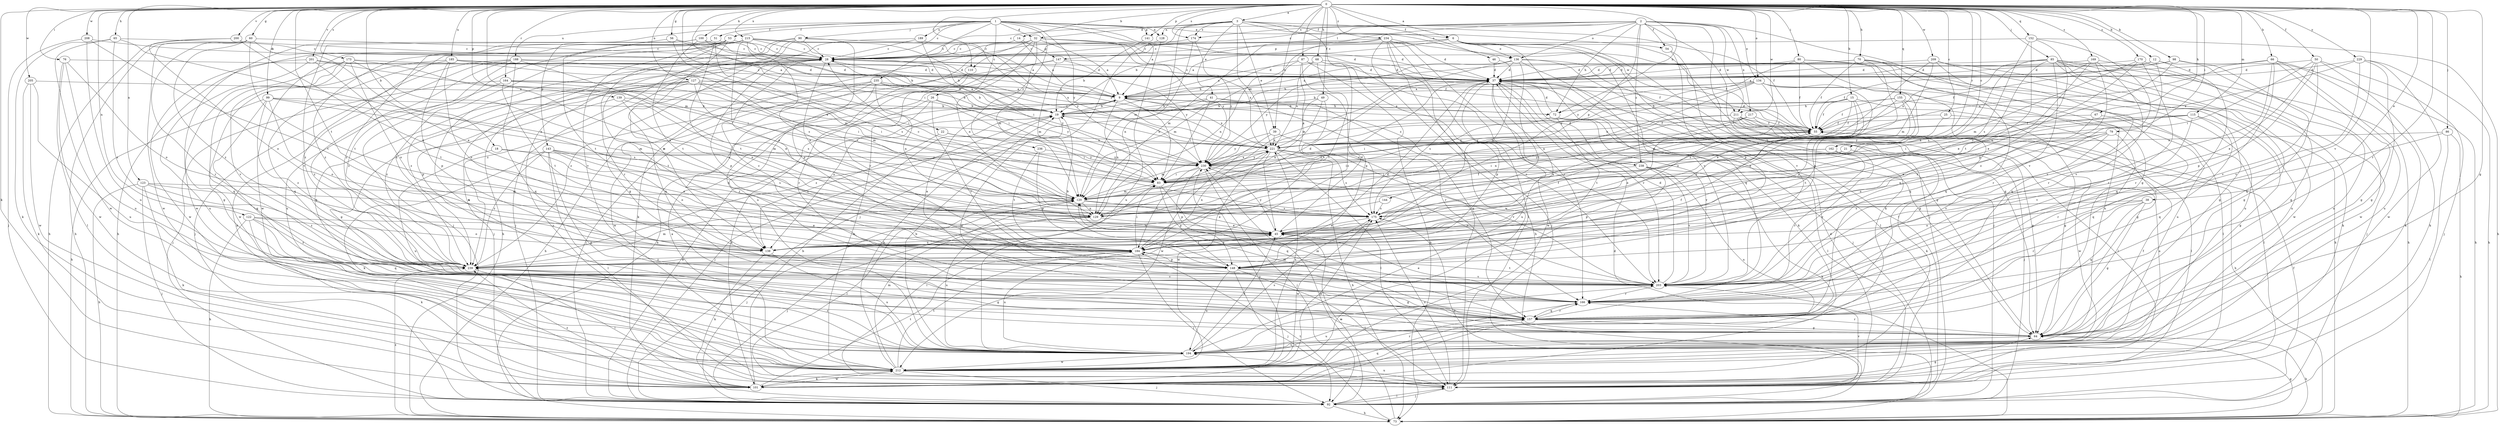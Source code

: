 strict digraph  {
0;
1;
2;
3;
6;
9;
12;
14;
15;
18;
19;
21;
22;
25;
26;
28;
32;
37;
38;
39;
41;
45;
46;
49;
50;
51;
53;
54;
55;
56;
60;
64;
65;
66;
67;
68;
70;
72;
73;
76;
79;
80;
83;
85;
86;
87;
90;
92;
98;
99;
100;
101;
110;
111;
115;
120;
122;
123;
127;
128;
129;
134;
136;
138;
139;
141;
143;
144;
147;
148;
152;
155;
157;
162;
164;
166;
169;
170;
173;
174;
175;
184;
185;
188;
189;
194;
200;
201;
203;
205;
208;
209;
211;
212;
215;
217;
221;
229;
230;
234;
235;
236;
238;
239;
0 -> 3  [label=a];
0 -> 6  [label=a];
0 -> 12  [label=b];
0 -> 14  [label=b];
0 -> 15  [label=b];
0 -> 18  [label=b];
0 -> 21  [label=c];
0 -> 22  [label=c];
0 -> 25  [label=c];
0 -> 38  [label=e];
0 -> 39  [label=e];
0 -> 46  [label=f];
0 -> 49  [label=f];
0 -> 50  [label=f];
0 -> 56  [label=g];
0 -> 60  [label=g];
0 -> 64  [label=g];
0 -> 65  [label=h];
0 -> 66  [label=h];
0 -> 67  [label=h];
0 -> 68  [label=h];
0 -> 70  [label=h];
0 -> 72  [label=h];
0 -> 76  [label=i];
0 -> 79  [label=i];
0 -> 80  [label=i];
0 -> 83  [label=i];
0 -> 85  [label=j];
0 -> 86  [label=j];
0 -> 87  [label=j];
0 -> 98  [label=k];
0 -> 99  [label=k];
0 -> 100  [label=k];
0 -> 101  [label=k];
0 -> 110  [label=l];
0 -> 115  [label=m];
0 -> 120  [label=m];
0 -> 122  [label=n];
0 -> 123  [label=n];
0 -> 127  [label=n];
0 -> 134  [label=o];
0 -> 139  [label=p];
0 -> 141  [label=p];
0 -> 152  [label=q];
0 -> 155  [label=q];
0 -> 162  [label=r];
0 -> 164  [label=r];
0 -> 166  [label=r];
0 -> 169  [label=s];
0 -> 170  [label=s];
0 -> 173  [label=s];
0 -> 174  [label=s];
0 -> 184  [label=t];
0 -> 185  [label=u];
0 -> 200  [label=v];
0 -> 201  [label=v];
0 -> 203  [label=v];
0 -> 205  [label=w];
0 -> 208  [label=w];
0 -> 209  [label=w];
0 -> 211  [label=w];
0 -> 215  [label=x];
0 -> 229  [label=y];
0 -> 234  [label=z];
1 -> 6  [label=a];
1 -> 9  [label=a];
1 -> 26  [label=c];
1 -> 28  [label=c];
1 -> 32  [label=d];
1 -> 51  [label=f];
1 -> 53  [label=f];
1 -> 90  [label=j];
1 -> 128  [label=n];
1 -> 141  [label=p];
1 -> 143  [label=p];
1 -> 188  [label=u];
1 -> 189  [label=u];
1 -> 211  [label=w];
1 -> 230  [label=y];
1 -> 235  [label=z];
1 -> 236  [label=z];
2 -> 19  [label=b];
2 -> 28  [label=c];
2 -> 54  [label=f];
2 -> 64  [label=g];
2 -> 72  [label=h];
2 -> 92  [label=j];
2 -> 101  [label=k];
2 -> 110  [label=l];
2 -> 128  [label=n];
2 -> 134  [label=o];
2 -> 136  [label=o];
2 -> 144  [label=p];
2 -> 174  [label=s];
2 -> 211  [label=w];
2 -> 217  [label=x];
2 -> 238  [label=z];
3 -> 28  [label=c];
3 -> 32  [label=d];
3 -> 39  [label=e];
3 -> 41  [label=e];
3 -> 54  [label=f];
3 -> 55  [label=f];
3 -> 92  [label=j];
3 -> 120  [label=m];
3 -> 136  [label=o];
3 -> 174  [label=s];
3 -> 203  [label=v];
3 -> 221  [label=x];
6 -> 9  [label=a];
6 -> 28  [label=c];
6 -> 64  [label=g];
6 -> 92  [label=j];
6 -> 111  [label=l];
6 -> 136  [label=o];
6 -> 147  [label=p];
6 -> 157  [label=q];
6 -> 203  [label=v];
9 -> 19  [label=b];
9 -> 72  [label=h];
9 -> 83  [label=i];
9 -> 129  [label=n];
9 -> 138  [label=o];
9 -> 221  [label=x];
9 -> 238  [label=z];
12 -> 37  [label=d];
12 -> 55  [label=f];
12 -> 157  [label=q];
12 -> 203  [label=v];
12 -> 212  [label=w];
14 -> 9  [label=a];
14 -> 28  [label=c];
14 -> 147  [label=p];
15 -> 19  [label=b];
15 -> 55  [label=f];
15 -> 64  [label=g];
15 -> 72  [label=h];
15 -> 83  [label=i];
15 -> 138  [label=o];
15 -> 175  [label=s];
18 -> 45  [label=e];
18 -> 194  [label=u];
18 -> 230  [label=y];
19 -> 55  [label=f];
19 -> 64  [label=g];
19 -> 92  [label=j];
21 -> 83  [label=i];
21 -> 203  [label=v];
21 -> 230  [label=y];
22 -> 83  [label=i];
22 -> 138  [label=o];
22 -> 221  [label=x];
25 -> 55  [label=f];
25 -> 64  [label=g];
25 -> 184  [label=t];
26 -> 19  [label=b];
26 -> 101  [label=k];
26 -> 203  [label=v];
26 -> 212  [label=w];
26 -> 230  [label=y];
28 -> 37  [label=d];
28 -> 55  [label=f];
28 -> 83  [label=i];
28 -> 92  [label=j];
28 -> 129  [label=n];
28 -> 148  [label=p];
28 -> 157  [label=q];
28 -> 239  [label=z];
32 -> 9  [label=a];
32 -> 28  [label=c];
32 -> 37  [label=d];
32 -> 101  [label=k];
32 -> 120  [label=m];
32 -> 129  [label=n];
32 -> 194  [label=u];
32 -> 203  [label=v];
32 -> 221  [label=x];
32 -> 230  [label=y];
37 -> 9  [label=a];
37 -> 28  [label=c];
37 -> 64  [label=g];
37 -> 92  [label=j];
37 -> 148  [label=p];
37 -> 175  [label=s];
37 -> 194  [label=u];
37 -> 203  [label=v];
37 -> 212  [label=w];
38 -> 64  [label=g];
38 -> 138  [label=o];
38 -> 157  [label=q];
38 -> 166  [label=r];
38 -> 175  [label=s];
39 -> 111  [label=l];
39 -> 212  [label=w];
39 -> 221  [label=x];
39 -> 230  [label=y];
41 -> 19  [label=b];
41 -> 83  [label=i];
41 -> 157  [label=q];
41 -> 166  [label=r];
41 -> 239  [label=z];
45 -> 37  [label=d];
45 -> 55  [label=f];
45 -> 138  [label=o];
45 -> 184  [label=t];
45 -> 230  [label=y];
46 -> 37  [label=d];
46 -> 184  [label=t];
49 -> 19  [label=b];
49 -> 129  [label=n];
49 -> 175  [label=s];
49 -> 221  [label=x];
50 -> 37  [label=d];
50 -> 45  [label=e];
50 -> 83  [label=i];
50 -> 92  [label=j];
50 -> 101  [label=k];
50 -> 148  [label=p];
50 -> 203  [label=v];
51 -> 28  [label=c];
51 -> 175  [label=s];
51 -> 184  [label=t];
51 -> 212  [label=w];
51 -> 239  [label=z];
53 -> 28  [label=c];
53 -> 92  [label=j];
53 -> 138  [label=o];
53 -> 166  [label=r];
53 -> 203  [label=v];
53 -> 239  [label=z];
54 -> 148  [label=p];
54 -> 203  [label=v];
55 -> 9  [label=a];
55 -> 37  [label=d];
55 -> 212  [label=w];
55 -> 221  [label=x];
56 -> 9  [label=a];
56 -> 28  [label=c];
56 -> 120  [label=m];
56 -> 184  [label=t];
60 -> 28  [label=c];
60 -> 45  [label=e];
60 -> 73  [label=h];
60 -> 166  [label=r];
60 -> 184  [label=t];
60 -> 212  [label=w];
60 -> 239  [label=z];
64 -> 73  [label=h];
64 -> 166  [label=r];
64 -> 194  [label=u];
65 -> 28  [label=c];
65 -> 101  [label=k];
65 -> 129  [label=n];
65 -> 212  [label=w];
65 -> 239  [label=z];
66 -> 37  [label=d];
66 -> 64  [label=g];
66 -> 73  [label=h];
66 -> 166  [label=r];
66 -> 194  [label=u];
66 -> 203  [label=v];
66 -> 221  [label=x];
67 -> 45  [label=e];
67 -> 55  [label=f];
67 -> 157  [label=q];
68 -> 9  [label=a];
68 -> 37  [label=d];
68 -> 184  [label=t];
68 -> 203  [label=v];
68 -> 221  [label=x];
68 -> 239  [label=z];
70 -> 9  [label=a];
70 -> 19  [label=b];
70 -> 37  [label=d];
70 -> 55  [label=f];
70 -> 73  [label=h];
70 -> 129  [label=n];
70 -> 157  [label=q];
70 -> 194  [label=u];
72 -> 9  [label=a];
72 -> 37  [label=d];
72 -> 83  [label=i];
72 -> 111  [label=l];
72 -> 184  [label=t];
72 -> 203  [label=v];
73 -> 37  [label=d];
73 -> 64  [label=g];
73 -> 184  [label=t];
73 -> 230  [label=y];
73 -> 239  [label=z];
76 -> 37  [label=d];
76 -> 111  [label=l];
76 -> 138  [label=o];
76 -> 194  [label=u];
76 -> 212  [label=w];
79 -> 45  [label=e];
79 -> 138  [label=o];
79 -> 166  [label=r];
79 -> 175  [label=s];
79 -> 203  [label=v];
79 -> 221  [label=x];
80 -> 37  [label=d];
80 -> 55  [label=f];
80 -> 148  [label=p];
80 -> 157  [label=q];
80 -> 194  [label=u];
80 -> 230  [label=y];
83 -> 120  [label=m];
83 -> 148  [label=p];
83 -> 157  [label=q];
85 -> 37  [label=d];
85 -> 45  [label=e];
85 -> 64  [label=g];
85 -> 73  [label=h];
85 -> 92  [label=j];
85 -> 101  [label=k];
85 -> 166  [label=r];
85 -> 175  [label=s];
85 -> 212  [label=w];
85 -> 221  [label=x];
86 -> 73  [label=h];
86 -> 111  [label=l];
86 -> 138  [label=o];
86 -> 221  [label=x];
87 -> 19  [label=b];
87 -> 37  [label=d];
87 -> 73  [label=h];
87 -> 120  [label=m];
87 -> 148  [label=p];
87 -> 184  [label=t];
90 -> 28  [label=c];
90 -> 64  [label=g];
90 -> 73  [label=h];
90 -> 92  [label=j];
90 -> 148  [label=p];
90 -> 221  [label=x];
90 -> 239  [label=z];
92 -> 19  [label=b];
92 -> 45  [label=e];
92 -> 55  [label=f];
92 -> 73  [label=h];
92 -> 111  [label=l];
92 -> 175  [label=s];
98 -> 9  [label=a];
98 -> 37  [label=d];
98 -> 101  [label=k];
98 -> 129  [label=n];
98 -> 157  [label=q];
99 -> 19  [label=b];
99 -> 73  [label=h];
99 -> 120  [label=m];
99 -> 138  [label=o];
99 -> 157  [label=q];
99 -> 175  [label=s];
99 -> 239  [label=z];
100 -> 19  [label=b];
100 -> 28  [label=c];
100 -> 55  [label=f];
100 -> 184  [label=t];
100 -> 212  [label=w];
100 -> 239  [label=z];
101 -> 19  [label=b];
101 -> 64  [label=g];
101 -> 157  [label=q];
101 -> 184  [label=t];
101 -> 212  [label=w];
101 -> 230  [label=y];
101 -> 239  [label=z];
110 -> 138  [label=o];
110 -> 166  [label=r];
111 -> 28  [label=c];
111 -> 37  [label=d];
111 -> 83  [label=i];
111 -> 92  [label=j];
111 -> 175  [label=s];
111 -> 194  [label=u];
111 -> 203  [label=v];
115 -> 55  [label=f];
115 -> 64  [label=g];
115 -> 83  [label=i];
115 -> 157  [label=q];
115 -> 203  [label=v];
115 -> 230  [label=y];
120 -> 28  [label=c];
120 -> 45  [label=e];
120 -> 92  [label=j];
120 -> 111  [label=l];
120 -> 129  [label=n];
120 -> 175  [label=s];
122 -> 45  [label=e];
122 -> 73  [label=h];
122 -> 101  [label=k];
122 -> 138  [label=o];
122 -> 157  [label=q];
122 -> 239  [label=z];
123 -> 73  [label=h];
123 -> 92  [label=j];
123 -> 101  [label=k];
123 -> 120  [label=m];
123 -> 129  [label=n];
123 -> 239  [label=z];
127 -> 9  [label=a];
127 -> 19  [label=b];
127 -> 83  [label=i];
127 -> 120  [label=m];
127 -> 148  [label=p];
127 -> 157  [label=q];
127 -> 175  [label=s];
127 -> 184  [label=t];
127 -> 239  [label=z];
128 -> 28  [label=c];
128 -> 194  [label=u];
129 -> 37  [label=d];
129 -> 45  [label=e];
129 -> 55  [label=f];
129 -> 92  [label=j];
129 -> 194  [label=u];
134 -> 9  [label=a];
134 -> 19  [label=b];
134 -> 45  [label=e];
134 -> 111  [label=l];
134 -> 120  [label=m];
134 -> 129  [label=n];
134 -> 138  [label=o];
134 -> 194  [label=u];
134 -> 230  [label=y];
136 -> 37  [label=d];
136 -> 64  [label=g];
136 -> 101  [label=k];
136 -> 111  [label=l];
136 -> 120  [label=m];
136 -> 184  [label=t];
136 -> 230  [label=y];
138 -> 101  [label=k];
138 -> 194  [label=u];
139 -> 19  [label=b];
139 -> 64  [label=g];
139 -> 120  [label=m];
139 -> 129  [label=n];
141 -> 19  [label=b];
143 -> 64  [label=g];
143 -> 101  [label=k];
143 -> 111  [label=l];
143 -> 129  [label=n];
143 -> 138  [label=o];
143 -> 175  [label=s];
143 -> 230  [label=y];
143 -> 239  [label=z];
144 -> 138  [label=o];
144 -> 175  [label=s];
147 -> 37  [label=d];
147 -> 73  [label=h];
147 -> 120  [label=m];
147 -> 230  [label=y];
147 -> 239  [label=z];
148 -> 19  [label=b];
148 -> 28  [label=c];
148 -> 64  [label=g];
148 -> 92  [label=j];
148 -> 111  [label=l];
148 -> 194  [label=u];
148 -> 203  [label=v];
152 -> 28  [label=c];
152 -> 73  [label=h];
152 -> 148  [label=p];
152 -> 175  [label=s];
152 -> 184  [label=t];
152 -> 203  [label=v];
155 -> 19  [label=b];
155 -> 45  [label=e];
155 -> 55  [label=f];
155 -> 111  [label=l];
155 -> 120  [label=m];
155 -> 138  [label=o];
157 -> 64  [label=g];
157 -> 120  [label=m];
157 -> 166  [label=r];
157 -> 194  [label=u];
162 -> 83  [label=i];
162 -> 166  [label=r];
162 -> 194  [label=u];
162 -> 230  [label=y];
164 -> 9  [label=a];
164 -> 83  [label=i];
164 -> 92  [label=j];
164 -> 184  [label=t];
164 -> 221  [label=x];
164 -> 239  [label=z];
166 -> 45  [label=e];
166 -> 120  [label=m];
166 -> 157  [label=q];
169 -> 37  [label=d];
169 -> 45  [label=e];
169 -> 55  [label=f];
169 -> 166  [label=r];
169 -> 194  [label=u];
169 -> 239  [label=z];
170 -> 37  [label=d];
170 -> 64  [label=g];
170 -> 120  [label=m];
170 -> 166  [label=r];
170 -> 175  [label=s];
173 -> 37  [label=d];
173 -> 45  [label=e];
173 -> 64  [label=g];
173 -> 138  [label=o];
173 -> 157  [label=q];
173 -> 175  [label=s];
173 -> 203  [label=v];
174 -> 28  [label=c];
174 -> 129  [label=n];
174 -> 230  [label=y];
175 -> 45  [label=e];
175 -> 212  [label=w];
184 -> 45  [label=e];
184 -> 83  [label=i];
184 -> 92  [label=j];
184 -> 148  [label=p];
184 -> 194  [label=u];
184 -> 221  [label=x];
184 -> 239  [label=z];
185 -> 19  [label=b];
185 -> 37  [label=d];
185 -> 83  [label=i];
185 -> 138  [label=o];
185 -> 148  [label=p];
185 -> 157  [label=q];
185 -> 212  [label=w];
188 -> 37  [label=d];
188 -> 45  [label=e];
188 -> 92  [label=j];
188 -> 101  [label=k];
188 -> 157  [label=q];
188 -> 175  [label=s];
188 -> 194  [label=u];
188 -> 239  [label=z];
189 -> 28  [label=c];
189 -> 83  [label=i];
189 -> 194  [label=u];
189 -> 230  [label=y];
194 -> 19  [label=b];
194 -> 45  [label=e];
194 -> 175  [label=s];
194 -> 203  [label=v];
194 -> 212  [label=w];
194 -> 239  [label=z];
200 -> 28  [label=c];
200 -> 45  [label=e];
200 -> 73  [label=h];
200 -> 138  [label=o];
201 -> 37  [label=d];
201 -> 83  [label=i];
201 -> 184  [label=t];
201 -> 194  [label=u];
201 -> 212  [label=w];
203 -> 9  [label=a];
203 -> 37  [label=d];
203 -> 166  [label=r];
203 -> 184  [label=t];
205 -> 9  [label=a];
205 -> 101  [label=k];
205 -> 194  [label=u];
205 -> 212  [label=w];
208 -> 28  [label=c];
208 -> 92  [label=j];
208 -> 184  [label=t];
208 -> 194  [label=u];
209 -> 37  [label=d];
209 -> 64  [label=g];
209 -> 83  [label=i];
209 -> 120  [label=m];
209 -> 157  [label=q];
209 -> 194  [label=u];
211 -> 55  [label=f];
211 -> 64  [label=g];
211 -> 73  [label=h];
211 -> 92  [label=j];
211 -> 101  [label=k];
211 -> 111  [label=l];
211 -> 221  [label=x];
211 -> 230  [label=y];
212 -> 9  [label=a];
212 -> 19  [label=b];
212 -> 55  [label=f];
212 -> 92  [label=j];
212 -> 101  [label=k];
212 -> 111  [label=l];
212 -> 120  [label=m];
212 -> 166  [label=r];
212 -> 175  [label=s];
212 -> 184  [label=t];
212 -> 221  [label=x];
215 -> 9  [label=a];
215 -> 19  [label=b];
215 -> 28  [label=c];
215 -> 37  [label=d];
215 -> 45  [label=e];
215 -> 73  [label=h];
215 -> 175  [label=s];
215 -> 203  [label=v];
215 -> 221  [label=x];
215 -> 239  [label=z];
217 -> 45  [label=e];
217 -> 55  [label=f];
217 -> 111  [label=l];
217 -> 129  [label=n];
217 -> 138  [label=o];
221 -> 19  [label=b];
221 -> 28  [label=c];
221 -> 45  [label=e];
221 -> 73  [label=h];
221 -> 111  [label=l];
221 -> 120  [label=m];
221 -> 175  [label=s];
221 -> 203  [label=v];
221 -> 212  [label=w];
221 -> 230  [label=y];
229 -> 37  [label=d];
229 -> 64  [label=g];
229 -> 73  [label=h];
229 -> 203  [label=v];
229 -> 212  [label=w];
229 -> 221  [label=x];
230 -> 83  [label=i];
230 -> 92  [label=j];
230 -> 148  [label=p];
230 -> 184  [label=t];
230 -> 203  [label=v];
230 -> 221  [label=x];
234 -> 28  [label=c];
234 -> 37  [label=d];
234 -> 55  [label=f];
234 -> 73  [label=h];
234 -> 92  [label=j];
234 -> 111  [label=l];
234 -> 120  [label=m];
234 -> 129  [label=n];
234 -> 166  [label=r];
234 -> 212  [label=w];
235 -> 9  [label=a];
235 -> 19  [label=b];
235 -> 73  [label=h];
235 -> 92  [label=j];
235 -> 129  [label=n];
235 -> 166  [label=r];
235 -> 212  [label=w];
235 -> 230  [label=y];
236 -> 148  [label=p];
236 -> 184  [label=t];
236 -> 230  [label=y];
238 -> 37  [label=d];
238 -> 83  [label=i];
238 -> 101  [label=k];
238 -> 148  [label=p];
238 -> 194  [label=u];
238 -> 203  [label=v];
239 -> 37  [label=d];
239 -> 55  [label=f];
239 -> 64  [label=g];
239 -> 111  [label=l];
239 -> 120  [label=m];
239 -> 203  [label=v];
}
